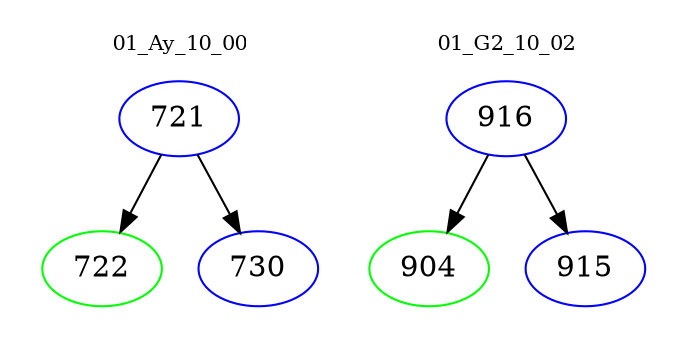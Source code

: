 digraph{
subgraph cluster_0 {
color = white
label = "01_Ay_10_00";
fontsize=10;
T0_721 [label="721", color="blue"]
T0_721 -> T0_722 [color="black"]
T0_722 [label="722", color="green"]
T0_721 -> T0_730 [color="black"]
T0_730 [label="730", color="blue"]
}
subgraph cluster_1 {
color = white
label = "01_G2_10_02";
fontsize=10;
T1_916 [label="916", color="blue"]
T1_916 -> T1_904 [color="black"]
T1_904 [label="904", color="green"]
T1_916 -> T1_915 [color="black"]
T1_915 [label="915", color="blue"]
}
}
